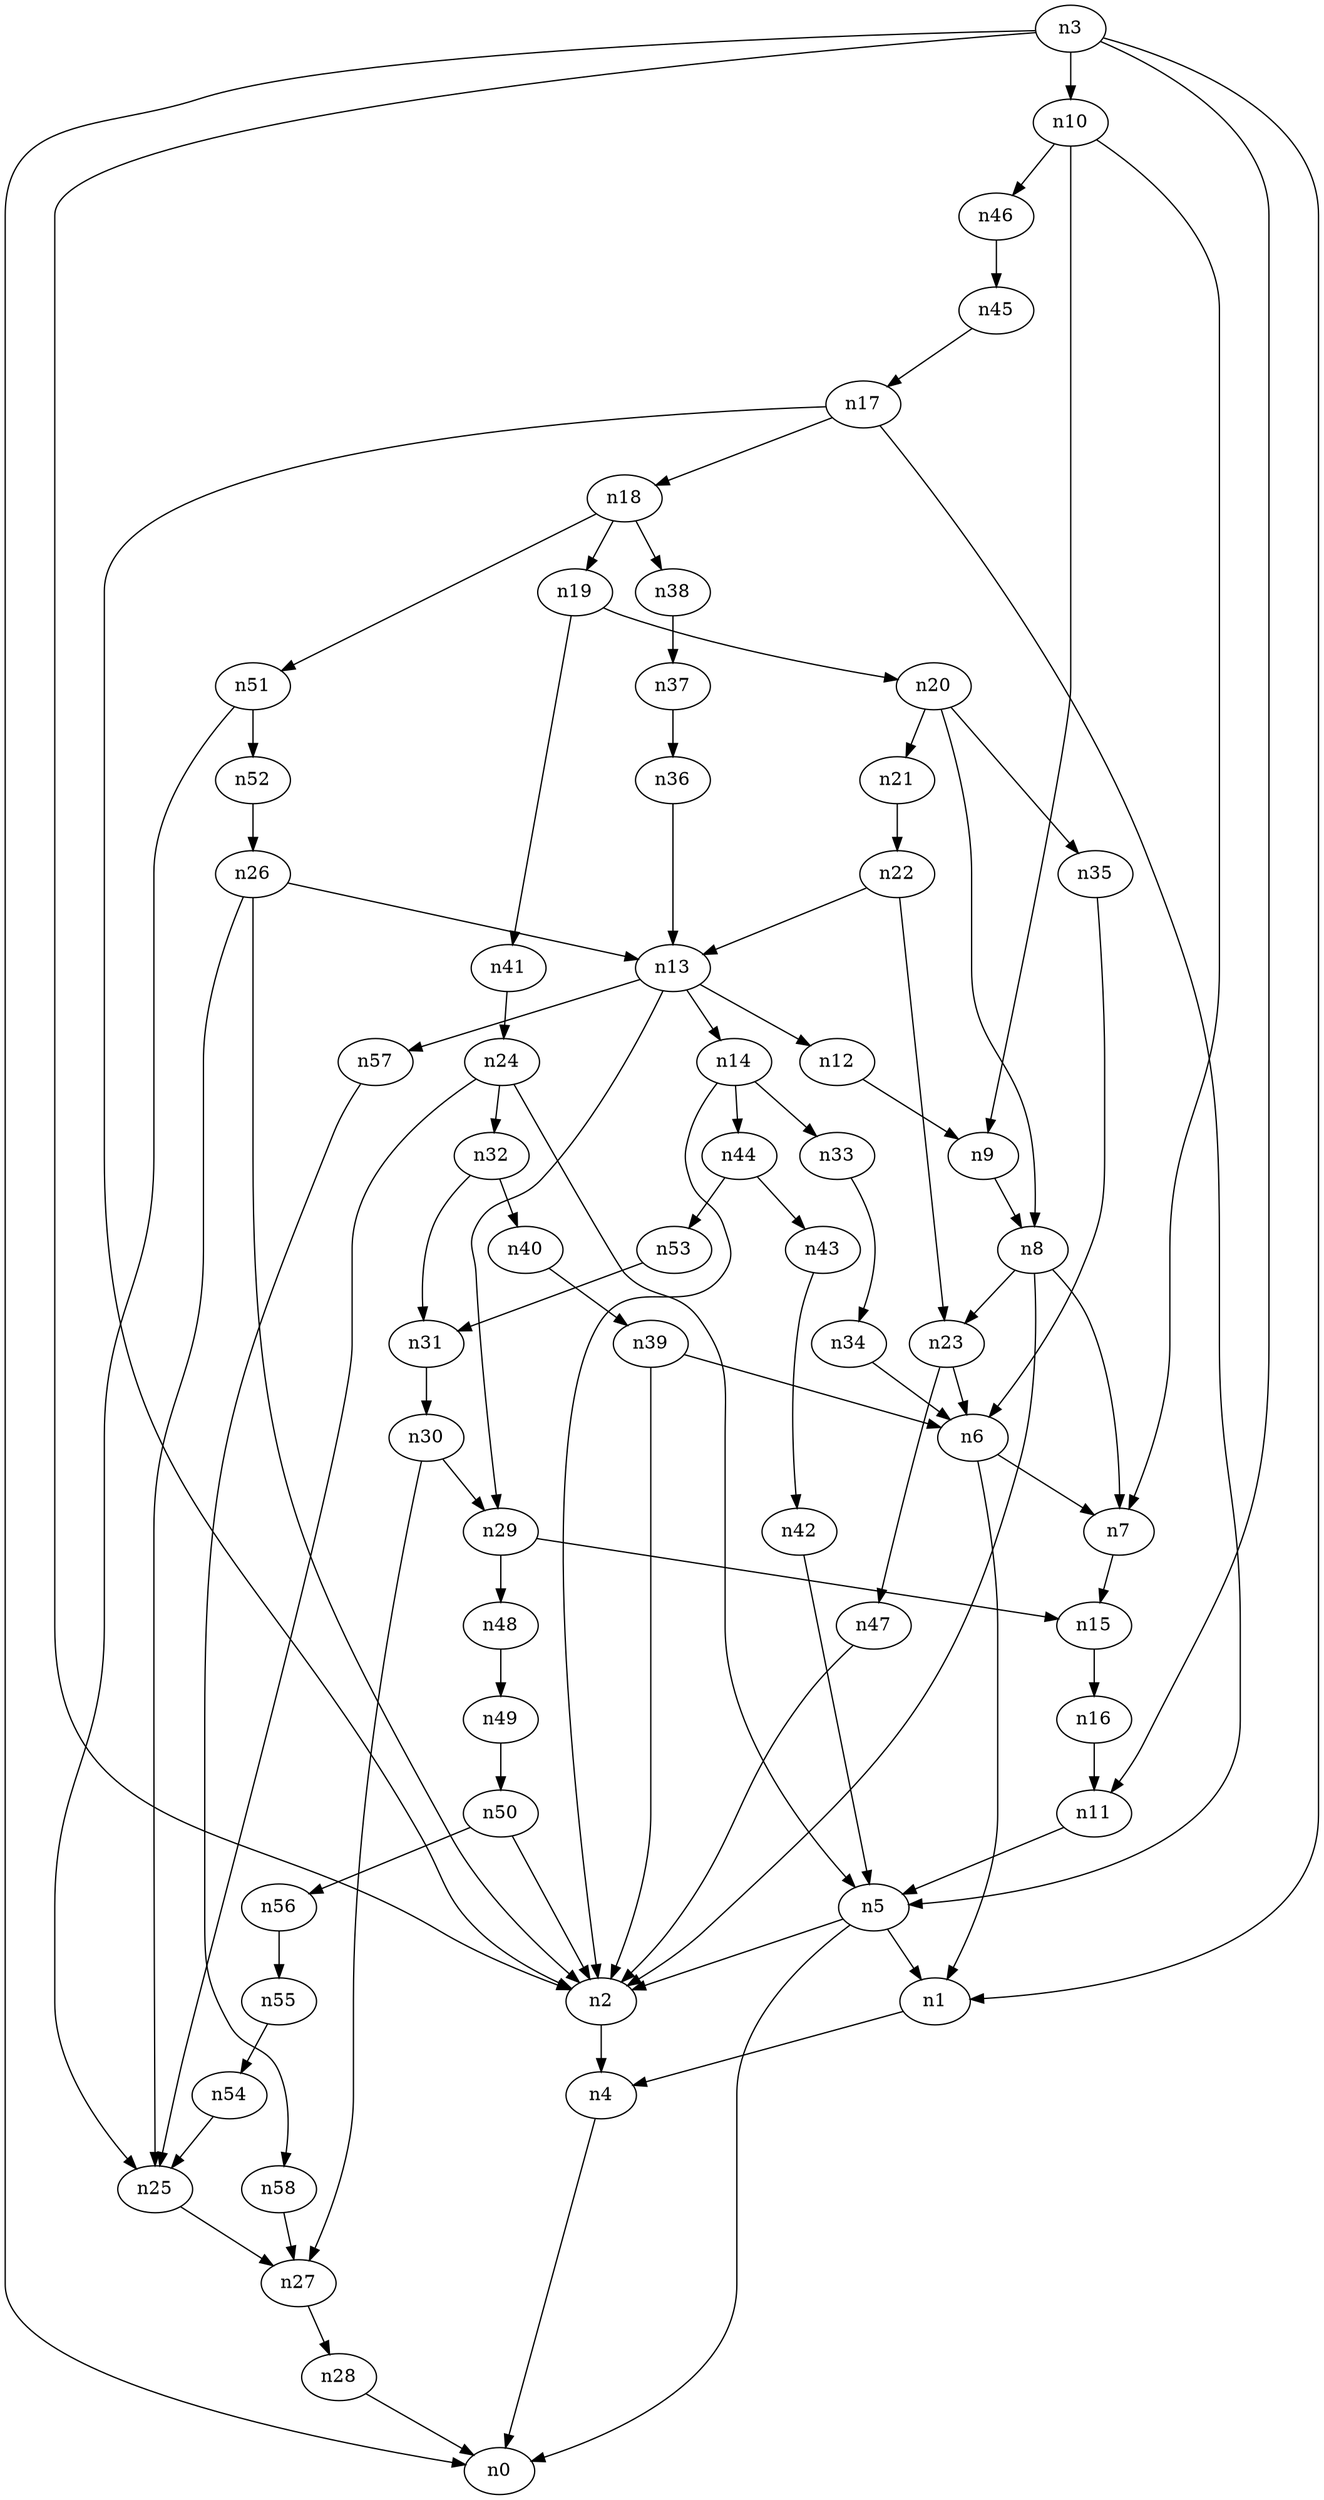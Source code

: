 digraph G {
	n1 -> n4	 [_graphml_id=e4];
	n2 -> n4	 [_graphml_id=e7];
	n3 -> n0	 [_graphml_id=e0];
	n3 -> n1	 [_graphml_id=e3];
	n3 -> n2	 [_graphml_id=e6];
	n3 -> n10	 [_graphml_id=e15];
	n3 -> n11	 [_graphml_id=e16];
	n4 -> n0	 [_graphml_id=e1];
	n5 -> n0	 [_graphml_id=e2];
	n5 -> n1	 [_graphml_id=e5];
	n5 -> n2	 [_graphml_id=e8];
	n6 -> n1	 [_graphml_id=e9];
	n6 -> n7	 [_graphml_id=e10];
	n7 -> n15	 [_graphml_id=e23];
	n8 -> n2	 [_graphml_id=e12];
	n8 -> n7	 [_graphml_id=e11];
	n8 -> n23	 [_graphml_id=e36];
	n9 -> n8	 [_graphml_id=e13];
	n10 -> n7	 [_graphml_id=e18];
	n10 -> n9	 [_graphml_id=e14];
	n10 -> n46	 [_graphml_id=e73];
	n11 -> n5	 [_graphml_id=e17];
	n12 -> n9	 [_graphml_id=e19];
	n13 -> n12	 [_graphml_id=e20];
	n13 -> n14	 [_graphml_id=e21];
	n13 -> n29	 [_graphml_id=e45];
	n13 -> n57	 [_graphml_id=e91];
	n14 -> n2	 [_graphml_id=e22];
	n14 -> n33	 [_graphml_id=e52];
	n14 -> n44	 [_graphml_id=e70];
	n15 -> n16	 [_graphml_id=e24];
	n16 -> n11	 [_graphml_id=e25];
	n17 -> n2	 [_graphml_id=e27];
	n17 -> n5	 [_graphml_id=e26];
	n17 -> n18	 [_graphml_id=e28];
	n18 -> n19	 [_graphml_id=e29];
	n18 -> n38	 [_graphml_id=e60];
	n18 -> n51	 [_graphml_id=e86];
	n19 -> n20	 [_graphml_id=e30];
	n19 -> n41	 [_graphml_id=e64];
	n20 -> n8	 [_graphml_id=e31];
	n20 -> n21	 [_graphml_id=e32];
	n20 -> n35	 [_graphml_id=e55];
	n21 -> n22	 [_graphml_id=e33];
	n22 -> n13	 [_graphml_id=e34];
	n22 -> n23	 [_graphml_id=e37];
	n23 -> n6	 [_graphml_id=e35];
	n23 -> n47	 [_graphml_id=e75];
	n24 -> n5	 [_graphml_id=e38];
	n24 -> n25	 [_graphml_id=e39];
	n24 -> n32	 [_graphml_id=e51];
	n25 -> n27	 [_graphml_id=e42];
	n26 -> n2	 [_graphml_id=e41];
	n26 -> n13	 [_graphml_id=e47];
	n26 -> n25	 [_graphml_id=e40];
	n27 -> n28	 [_graphml_id=e43];
	n28 -> n0	 [_graphml_id=e44];
	n29 -> n15	 [_graphml_id=e46];
	n29 -> n48	 [_graphml_id=e77];
	n30 -> n27	 [_graphml_id=e66];
	n30 -> n29	 [_graphml_id=e48];
	n31 -> n30	 [_graphml_id=e49];
	n32 -> n31	 [_graphml_id=e50];
	n32 -> n40	 [_graphml_id=e63];
	n33 -> n34	 [_graphml_id=e53];
	n34 -> n6	 [_graphml_id=e54];
	n35 -> n6	 [_graphml_id=e56];
	n36 -> n13	 [_graphml_id=e57];
	n37 -> n36	 [_graphml_id=e58];
	n38 -> n37	 [_graphml_id=e59];
	n39 -> n2	 [_graphml_id=e61];
	n39 -> n6	 [_graphml_id=e76];
	n40 -> n39	 [_graphml_id=e62];
	n41 -> n24	 [_graphml_id=e65];
	n42 -> n5	 [_graphml_id=e67];
	n43 -> n42	 [_graphml_id=e68];
	n44 -> n43	 [_graphml_id=e69];
	n44 -> n53	 [_graphml_id=e84];
	n45 -> n17	 [_graphml_id=e71];
	n46 -> n45	 [_graphml_id=e72];
	n47 -> n2	 [_graphml_id=e74];
	n48 -> n49	 [_graphml_id=e78];
	n49 -> n50	 [_graphml_id=e79];
	n50 -> n2	 [_graphml_id=e80];
	n50 -> n56	 [_graphml_id=e90];
	n51 -> n25	 [_graphml_id=e81];
	n51 -> n52	 [_graphml_id=e82];
	n52 -> n26	 [_graphml_id=e83];
	n53 -> n31	 [_graphml_id=e85];
	n54 -> n25	 [_graphml_id=e87];
	n55 -> n54	 [_graphml_id=e88];
	n56 -> n55	 [_graphml_id=e89];
	n57 -> n58	 [_graphml_id=e92];
	n58 -> n27	 [_graphml_id=e93];
}
